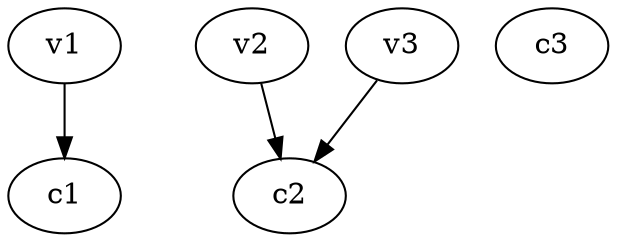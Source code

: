 strict digraph  {
c1;
c2;
c3;
v1;
v2;
v3;
v1 -> c1  [weight=1];
v2 -> c2  [weight=1];
v3 -> c2  [weight=1];
}
